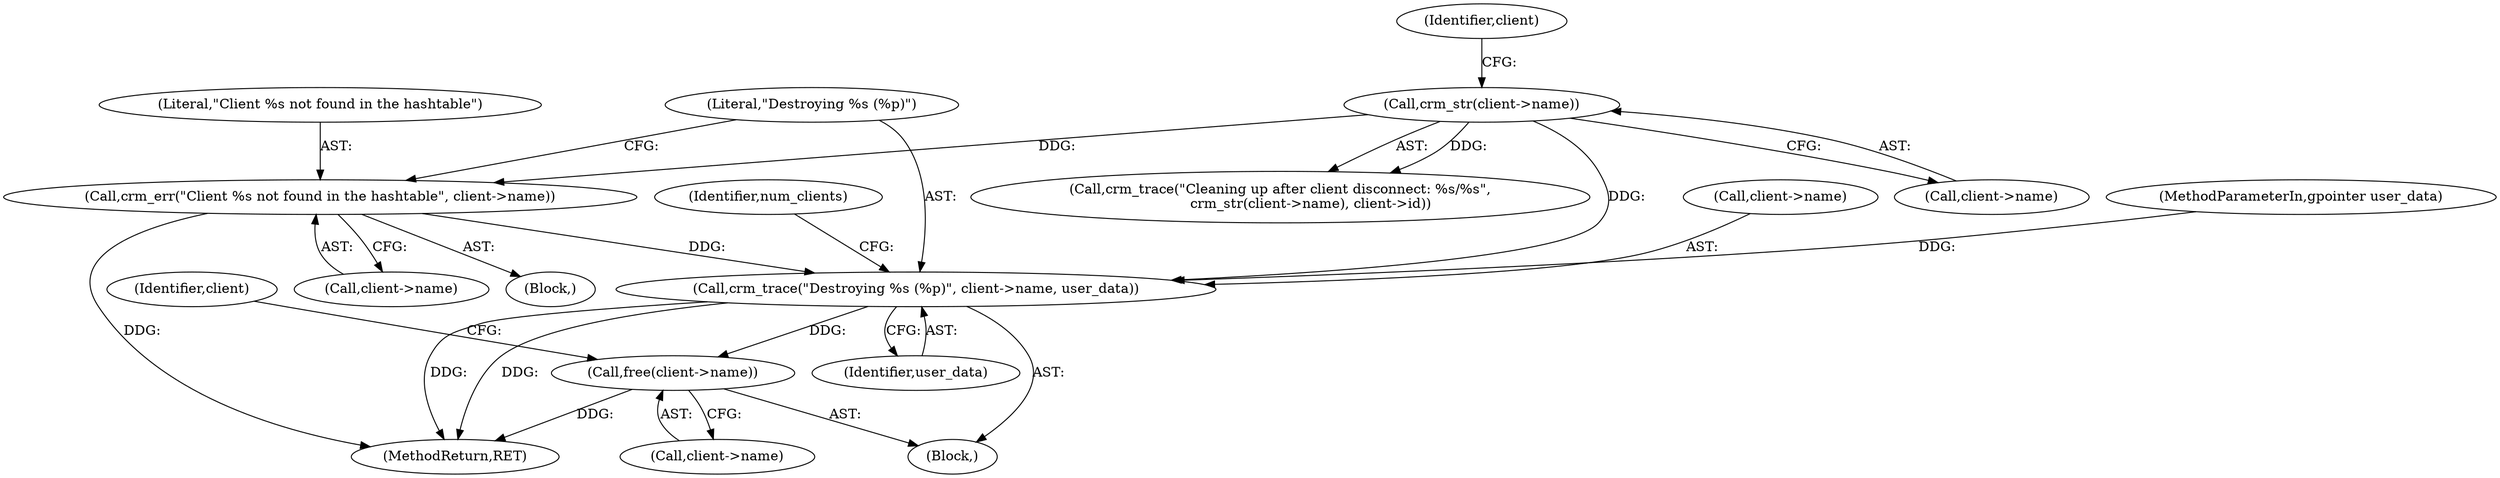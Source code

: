 digraph "0_pacemaker_564f7cc2a51dcd2f28ab12a13394f31be5aa3c93_1@pointer" {
"1000141" [label="(Call,crm_err(\"Client %s not found in the hashtable\", client->name))"];
"1000119" [label="(Call,crm_str(client->name))"];
"1000146" [label="(Call,crm_trace(\"Destroying %s (%p)\", client->name, user_data))"];
"1000228" [label="(Call,free(client->name))"];
"1000147" [label="(Literal,\"Destroying %s (%p)\")"];
"1000120" [label="(Call,client->name)"];
"1000234" [label="(Identifier,client)"];
"1000142" [label="(Literal,\"Client %s not found in the hashtable\")"];
"1000148" [label="(Call,client->name)"];
"1000119" [label="(Call,crm_str(client->name))"];
"1000143" [label="(Call,client->name)"];
"1000117" [label="(Call,crm_trace(\"Cleaning up after client disconnect: %s/%s\",\n              crm_str(client->name), client->id))"];
"1000124" [label="(Identifier,client)"];
"1000102" [label="(Block,)"];
"1000258" [label="(MethodReturn,RET)"];
"1000141" [label="(Call,crm_err(\"Client %s not found in the hashtable\", client->name))"];
"1000146" [label="(Call,crm_trace(\"Destroying %s (%p)\", client->name, user_data))"];
"1000101" [label="(MethodParameterIn,gpointer user_data)"];
"1000229" [label="(Call,client->name)"];
"1000153" [label="(Identifier,num_clients)"];
"1000228" [label="(Call,free(client->name))"];
"1000140" [label="(Block,)"];
"1000151" [label="(Identifier,user_data)"];
"1000141" -> "1000140"  [label="AST: "];
"1000141" -> "1000143"  [label="CFG: "];
"1000142" -> "1000141"  [label="AST: "];
"1000143" -> "1000141"  [label="AST: "];
"1000147" -> "1000141"  [label="CFG: "];
"1000141" -> "1000258"  [label="DDG: "];
"1000119" -> "1000141"  [label="DDG: "];
"1000141" -> "1000146"  [label="DDG: "];
"1000119" -> "1000117"  [label="AST: "];
"1000119" -> "1000120"  [label="CFG: "];
"1000120" -> "1000119"  [label="AST: "];
"1000124" -> "1000119"  [label="CFG: "];
"1000119" -> "1000117"  [label="DDG: "];
"1000119" -> "1000146"  [label="DDG: "];
"1000146" -> "1000102"  [label="AST: "];
"1000146" -> "1000151"  [label="CFG: "];
"1000147" -> "1000146"  [label="AST: "];
"1000148" -> "1000146"  [label="AST: "];
"1000151" -> "1000146"  [label="AST: "];
"1000153" -> "1000146"  [label="CFG: "];
"1000146" -> "1000258"  [label="DDG: "];
"1000146" -> "1000258"  [label="DDG: "];
"1000101" -> "1000146"  [label="DDG: "];
"1000146" -> "1000228"  [label="DDG: "];
"1000228" -> "1000102"  [label="AST: "];
"1000228" -> "1000229"  [label="CFG: "];
"1000229" -> "1000228"  [label="AST: "];
"1000234" -> "1000228"  [label="CFG: "];
"1000228" -> "1000258"  [label="DDG: "];
}
